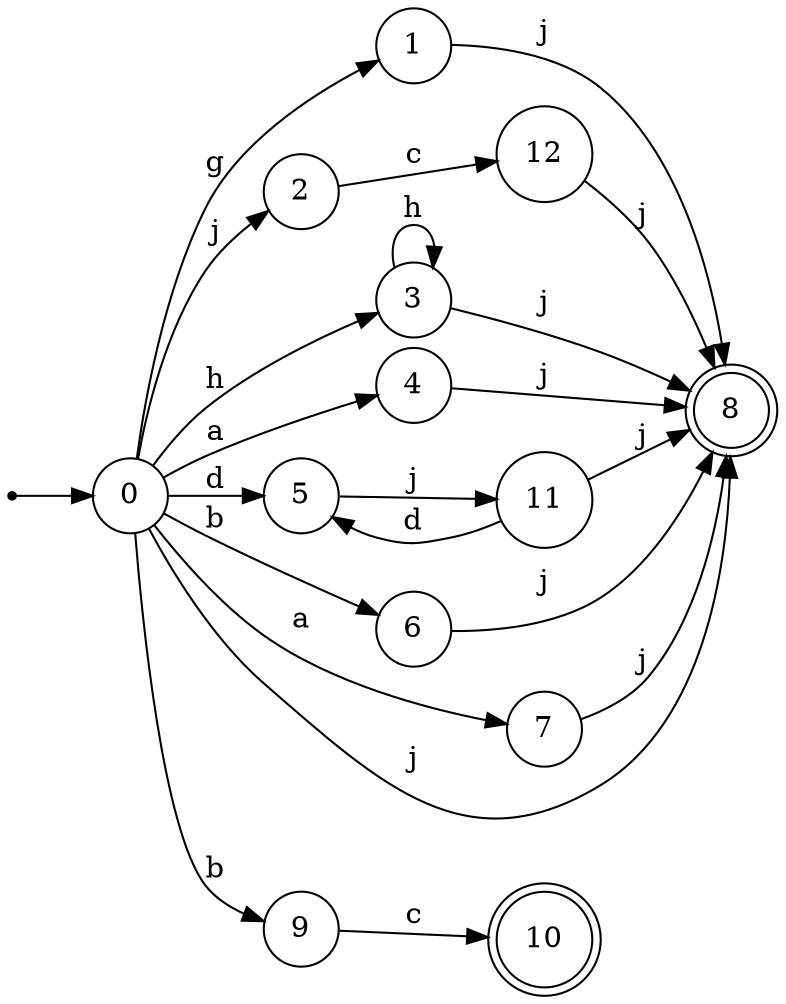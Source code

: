 digraph finite_state_machine {
rankdir=LR;
size="20,20";
node [shape = point]; "dummy0"
node [shape = circle]; "0";
"dummy0" -> "0";
node [shape = circle]; "1";
node [shape = circle]; "2";
node [shape = circle]; "3";
node [shape = circle]; "4";
node [shape = circle]; "5";
node [shape = circle]; "6";
node [shape = circle]; "7";
node [shape = doublecircle]; "8";node [shape = circle]; "9";
node [shape = doublecircle]; "10";node [shape = circle]; "11";
node [shape = circle]; "12";
"0" -> "1" [label = "g"];
 "0" -> "8" [label = "j"];
 "0" -> "2" [label = "j"];
 "0" -> "3" [label = "h"];
 "0" -> "4" [label = "a"];
 "0" -> "7" [label = "a"];
 "0" -> "5" [label = "d"];
 "0" -> "9" [label = "b"];
 "0" -> "6" [label = "b"];
 "9" -> "10" [label = "c"];
 "7" -> "8" [label = "j"];
 "6" -> "8" [label = "j"];
 "5" -> "11" [label = "j"];
 "11" -> "5" [label = "d"];
 "11" -> "8" [label = "j"];
 "4" -> "8" [label = "j"];
 "3" -> "3" [label = "h"];
 "3" -> "8" [label = "j"];
 "2" -> "12" [label = "c"];
 "12" -> "8" [label = "j"];
 "1" -> "8" [label = "j"];
 }
